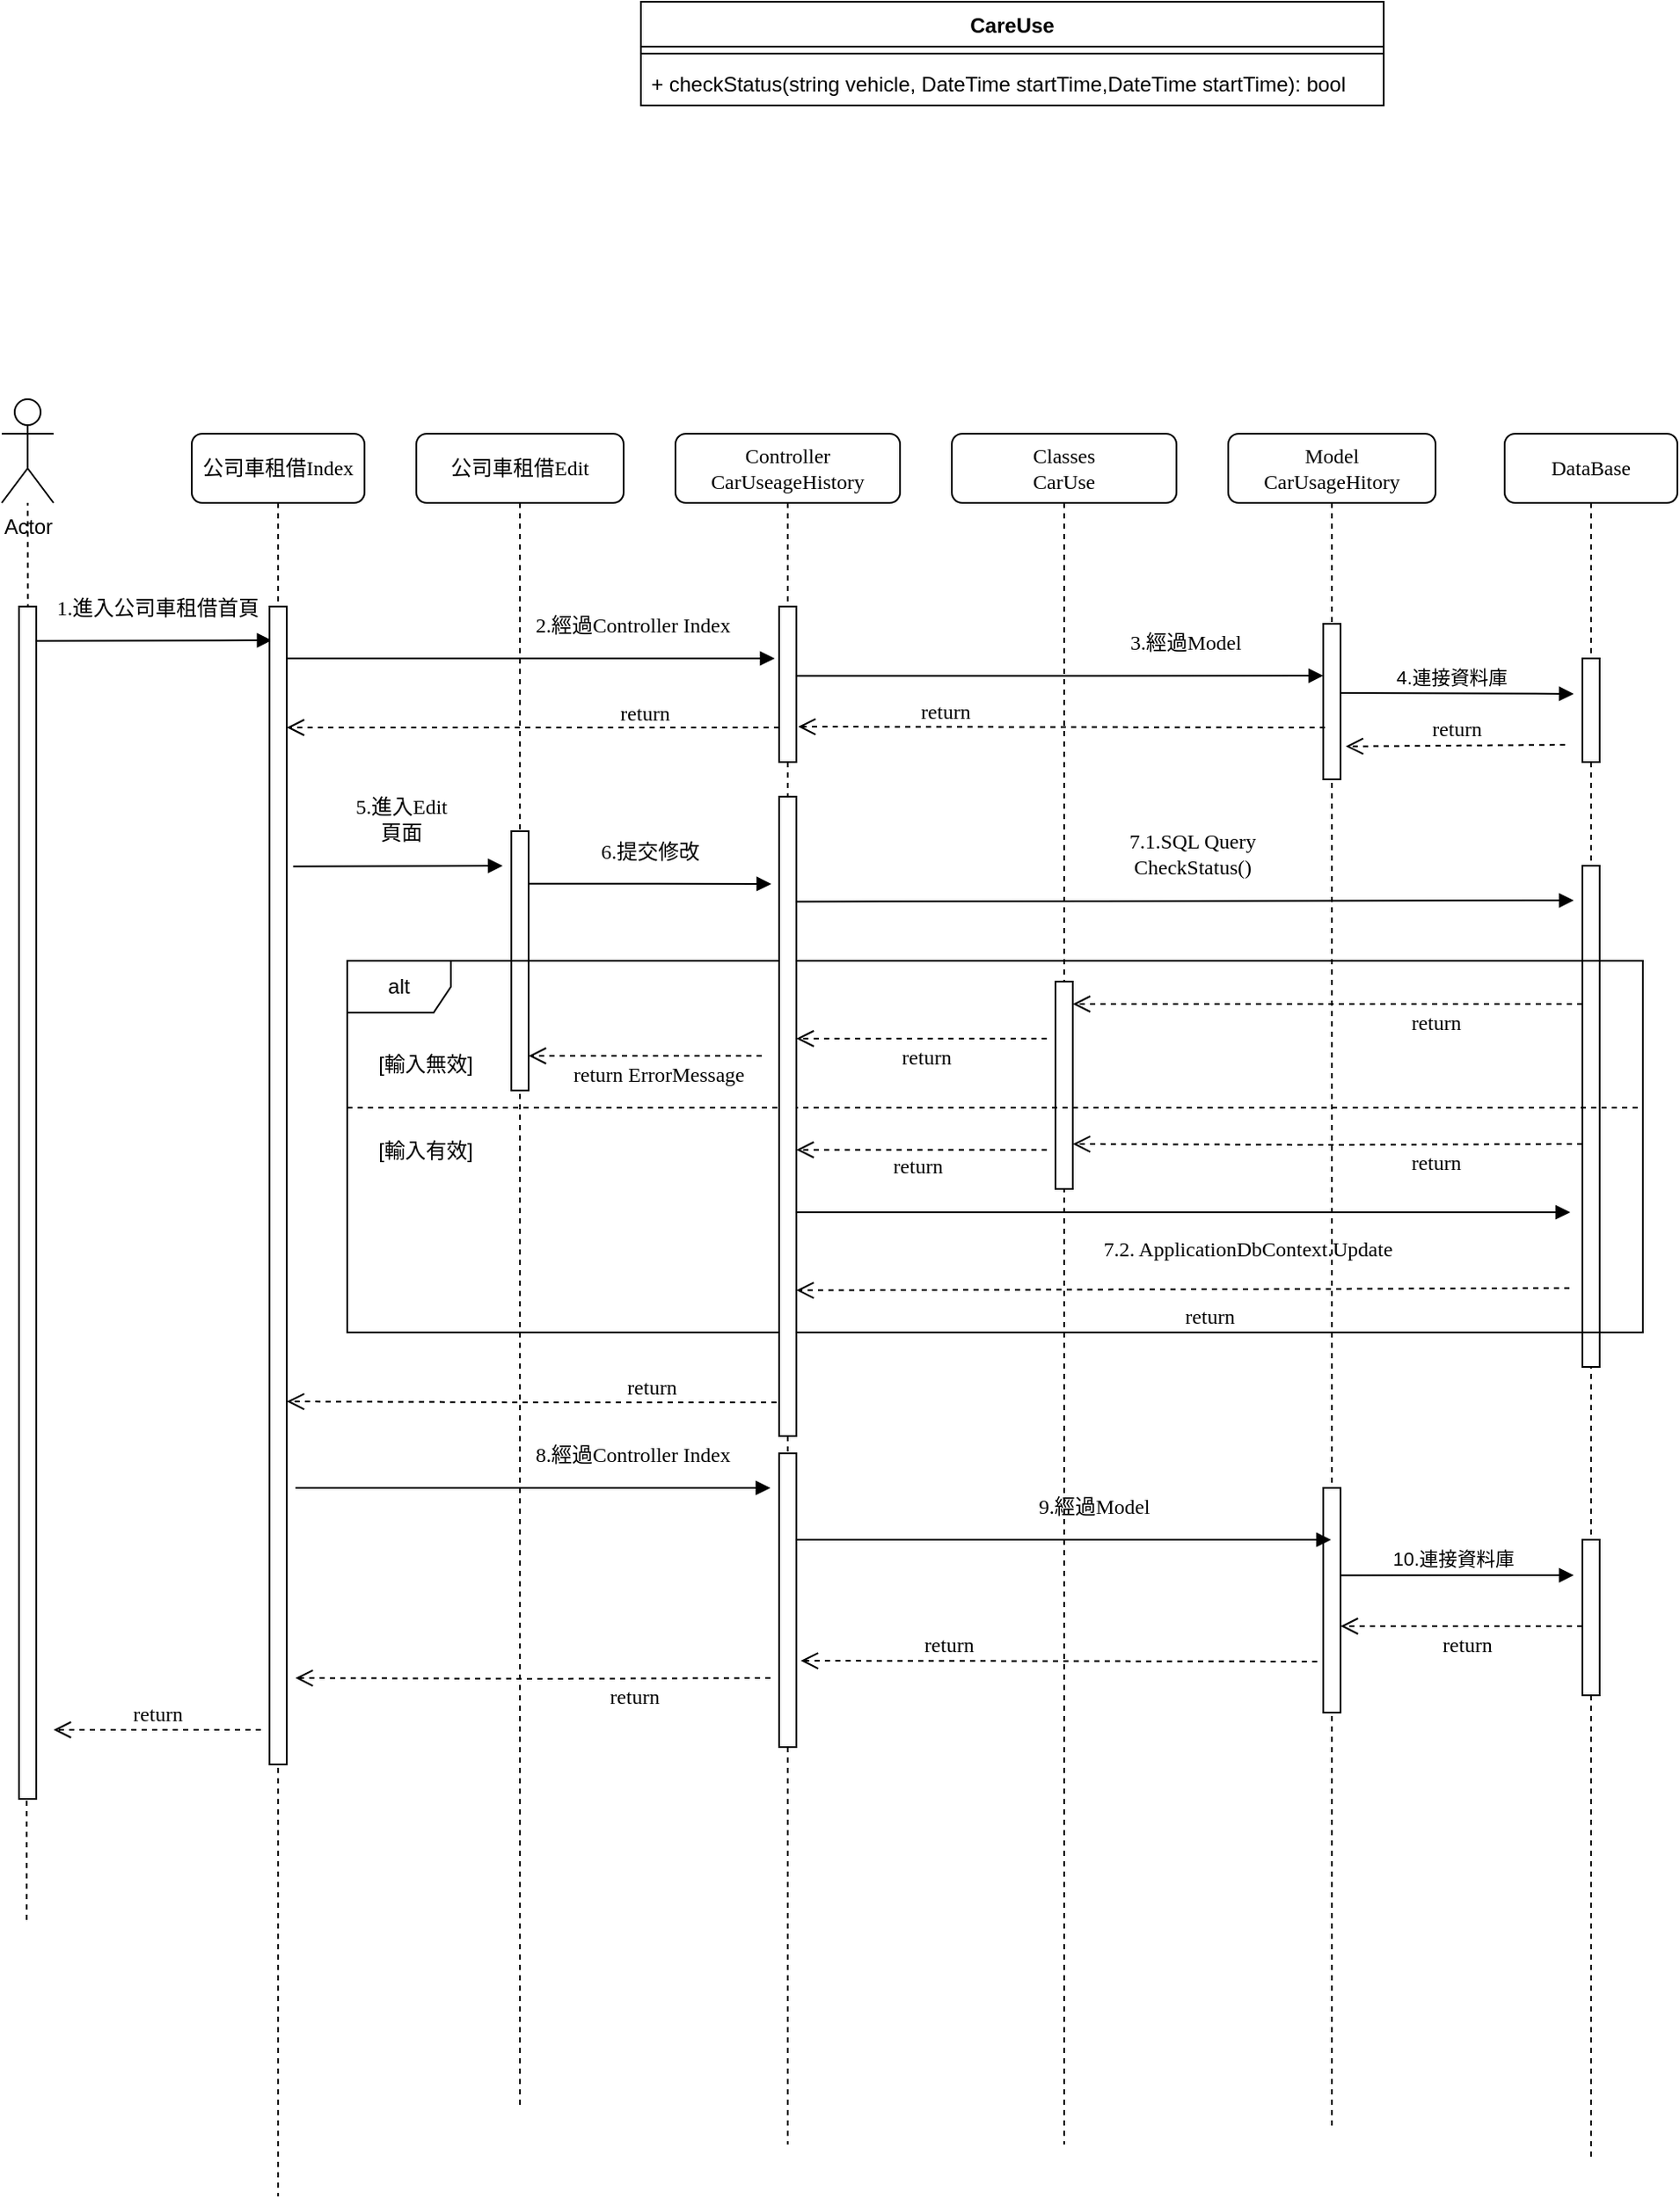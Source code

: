 <mxfile version="21.5.2" type="github">
  <diagram name="第1頁" id="OlODXsAz0My1lcviEtLB">
    <mxGraphModel dx="1050" dy="625" grid="1" gridSize="10" guides="1" tooltips="1" connect="1" arrows="1" fold="1" page="1" pageScale="1" pageWidth="1169" pageHeight="827" math="0" shadow="0">
      <root>
        <mxCell id="0" />
        <mxCell id="1" parent="0" />
        <mxCell id="F7qLGNUlQ6AjM7JBpMWR-1" value="DataBase" style="shape=umlLifeline;perimeter=lifelinePerimeter;whiteSpace=wrap;html=1;container=1;collapsible=0;recursiveResize=0;outlineConnect=0;rounded=1;shadow=0;comic=0;labelBackgroundColor=none;strokeWidth=1;fontFamily=Verdana;fontSize=12;align=center;" parent="1" vertex="1">
          <mxGeometry x="1000" y="390" width="100" height="1000" as="geometry" />
        </mxCell>
        <mxCell id="F7qLGNUlQ6AjM7JBpMWR-2" value="" style="html=1;points=[];perimeter=orthogonalPerimeter;rounded=0;shadow=0;comic=0;labelBackgroundColor=none;strokeColor=#000000;strokeWidth=1;fillColor=#FFFFFF;fontFamily=Verdana;fontSize=12;fontColor=#000000;align=center;" parent="F7qLGNUlQ6AjM7JBpMWR-1" vertex="1">
          <mxGeometry x="45" y="130" width="10" height="60" as="geometry" />
        </mxCell>
        <mxCell id="F7qLGNUlQ6AjM7JBpMWR-3" value="return" style="html=1;verticalAlign=bottom;endArrow=open;dashed=1;endSize=8;labelBackgroundColor=none;fontFamily=Verdana;fontSize=12;entryX=1.303;entryY=0.788;entryDx=0;entryDy=0;entryPerimeter=0;" parent="F7qLGNUlQ6AjM7JBpMWR-1" target="F7qLGNUlQ6AjM7JBpMWR-11" edge="1">
          <mxGeometry relative="1" as="geometry">
            <mxPoint x="-105" y="180" as="targetPoint" />
            <mxPoint x="35" y="180" as="sourcePoint" />
            <mxPoint as="offset" />
          </mxGeometry>
        </mxCell>
        <mxCell id="F7qLGNUlQ6AjM7JBpMWR-4" value="" style="html=1;points=[];perimeter=orthogonalPerimeter;rounded=0;shadow=0;comic=0;labelBackgroundColor=none;strokeColor=#000000;strokeWidth=1;fillColor=#FFFFFF;fontFamily=Verdana;fontSize=12;fontColor=#000000;align=center;" parent="F7qLGNUlQ6AjM7JBpMWR-1" vertex="1">
          <mxGeometry x="45" y="250" width="10" height="290" as="geometry" />
        </mxCell>
        <mxCell id="F7qLGNUlQ6AjM7JBpMWR-5" value="" style="html=1;points=[];perimeter=orthogonalPerimeter;rounded=0;shadow=0;comic=0;labelBackgroundColor=none;strokeWidth=1;fontFamily=Verdana;fontSize=12;align=center;" parent="F7qLGNUlQ6AjM7JBpMWR-1" vertex="1">
          <mxGeometry x="45" y="640" width="10" height="90" as="geometry" />
        </mxCell>
        <mxCell id="F7qLGNUlQ6AjM7JBpMWR-6" value="1.進入公司車租借首頁" style="html=1;verticalAlign=bottom;endArrow=block;labelBackgroundColor=none;fontFamily=Verdana;fontSize=12;edgeStyle=elbowEdgeStyle;elbow=vertical;exitX=1.32;exitY=0.127;exitDx=0;exitDy=0;exitPerimeter=0;" parent="1" edge="1">
          <mxGeometry x="0.025" y="10" relative="1" as="geometry">
            <mxPoint x="150.0" y="509.85" as="sourcePoint" />
            <mxPoint x="286.3" y="509.5" as="targetPoint" />
            <mxPoint as="offset" />
          </mxGeometry>
        </mxCell>
        <mxCell id="F7qLGNUlQ6AjM7JBpMWR-7" value="Actor" style="shape=umlActor;verticalLabelPosition=bottom;verticalAlign=top;html=1;outlineConnect=0;" parent="1" vertex="1">
          <mxGeometry x="130" y="370" width="30" height="60" as="geometry" />
        </mxCell>
        <mxCell id="F7qLGNUlQ6AjM7JBpMWR-8" value="Model&lt;br&gt;CarUsageHitory" style="shape=umlLifeline;perimeter=lifelinePerimeter;whiteSpace=wrap;html=1;container=1;collapsible=0;recursiveResize=0;outlineConnect=0;rounded=1;shadow=0;comic=0;labelBackgroundColor=none;strokeWidth=1;fontFamily=Verdana;fontSize=12;align=center;" parent="1" vertex="1">
          <mxGeometry x="840" y="390" width="120" height="980" as="geometry" />
        </mxCell>
        <mxCell id="F7qLGNUlQ6AjM7JBpMWR-9" value="" style="html=1;verticalAlign=bottom;endArrow=block;labelBackgroundColor=none;fontFamily=Verdana;fontSize=12;edgeStyle=elbowEdgeStyle;elbow=vertical;exitX=0.9;exitY=0.237;exitDx=0;exitDy=0;exitPerimeter=0;" parent="F7qLGNUlQ6AjM7JBpMWR-8" edge="1">
          <mxGeometry relative="1" as="geometry">
            <mxPoint x="65" y="150" as="sourcePoint" />
            <mxPoint x="200" y="151" as="targetPoint" />
          </mxGeometry>
        </mxCell>
        <mxCell id="F7qLGNUlQ6AjM7JBpMWR-10" value="4.連接資料庫" style="edgeLabel;html=1;align=center;verticalAlign=middle;resizable=0;points=[];" parent="F7qLGNUlQ6AjM7JBpMWR-9" vertex="1" connectable="0">
          <mxGeometry x="-0.049" y="2" relative="1" as="geometry">
            <mxPoint y="-8" as="offset" />
          </mxGeometry>
        </mxCell>
        <mxCell id="F7qLGNUlQ6AjM7JBpMWR-11" value="" style="html=1;points=[];perimeter=orthogonalPerimeter;rounded=0;shadow=0;comic=0;labelBackgroundColor=none;strokeWidth=1;fontFamily=Verdana;fontSize=12;align=center;" parent="F7qLGNUlQ6AjM7JBpMWR-8" vertex="1">
          <mxGeometry x="55" y="110" width="10" height="90" as="geometry" />
        </mxCell>
        <mxCell id="F7qLGNUlQ6AjM7JBpMWR-16" value="" style="endArrow=none;dashed=1;html=1;rounded=0;exitX=0.52;exitY=0.011;exitDx=0;exitDy=0;exitPerimeter=0;" parent="1" source="F7qLGNUlQ6AjM7JBpMWR-61" target="F7qLGNUlQ6AjM7JBpMWR-7" edge="1">
          <mxGeometry width="50" height="50" relative="1" as="geometry">
            <mxPoint x="140" y="490" as="sourcePoint" />
            <mxPoint x="143" y="440" as="targetPoint" />
          </mxGeometry>
        </mxCell>
        <mxCell id="F7qLGNUlQ6AjM7JBpMWR-22" value="公司車租借Edit" style="shape=umlLifeline;perimeter=lifelinePerimeter;whiteSpace=wrap;html=1;container=1;collapsible=0;recursiveResize=0;outlineConnect=0;rounded=1;shadow=0;comic=0;labelBackgroundColor=none;strokeWidth=1;fontFamily=Verdana;fontSize=12;align=center;" parent="1" vertex="1">
          <mxGeometry x="370" y="390" width="120" height="970" as="geometry" />
        </mxCell>
        <mxCell id="F7qLGNUlQ6AjM7JBpMWR-30" value="6.提交修改" style="html=1;verticalAlign=bottom;endArrow=block;labelBackgroundColor=none;fontFamily=Verdana;fontSize=12;edgeStyle=elbowEdgeStyle;elbow=vertical;exitX=1.32;exitY=0.127;exitDx=0;exitDy=0;exitPerimeter=0;" parent="F7qLGNUlQ6AjM7JBpMWR-22" edge="1">
          <mxGeometry x="0.025" y="10" relative="1" as="geometry">
            <mxPoint x="61.0" y="260.35" as="sourcePoint" />
            <mxPoint x="205.5" y="260.882" as="targetPoint" />
            <mxPoint as="offset" />
          </mxGeometry>
        </mxCell>
        <mxCell id="F7qLGNUlQ6AjM7JBpMWR-57" value="return" style="html=1;verticalAlign=bottom;endArrow=open;dashed=1;endSize=8;labelBackgroundColor=none;fontFamily=Verdana;fontSize=12;" parent="F7qLGNUlQ6AjM7JBpMWR-22" source="F7qLGNUlQ6AjM7JBpMWR-17" edge="1">
          <mxGeometry x="-0.455" relative="1" as="geometry">
            <mxPoint x="-75" y="560" as="targetPoint" />
            <mxPoint x="200" y="560" as="sourcePoint" />
            <mxPoint as="offset" />
            <Array as="points">
              <mxPoint x="70" y="560.5" />
            </Array>
          </mxGeometry>
        </mxCell>
        <mxCell id="F7qLGNUlQ6AjM7JBpMWR-28" value="" style="html=1;points=[];perimeter=orthogonalPerimeter;rounded=0;shadow=0;comic=0;labelBackgroundColor=none;strokeWidth=1;fontFamily=Verdana;fontSize=12;align=center;" parent="1" vertex="1">
          <mxGeometry x="425" y="620" width="10" height="150" as="geometry" />
        </mxCell>
        <mxCell id="F7qLGNUlQ6AjM7JBpMWR-29" value="5.進入Edit&lt;br&gt;頁面" style="html=1;verticalAlign=bottom;endArrow=block;labelBackgroundColor=none;fontFamily=Verdana;fontSize=12;edgeStyle=elbowEdgeStyle;elbow=vertical;exitX=1.32;exitY=0.127;exitDx=0;exitDy=0;exitPerimeter=0;" parent="1" edge="1">
          <mxGeometry x="0.025" y="10" relative="1" as="geometry">
            <mxPoint x="298.7" y="640.35" as="sourcePoint" />
            <mxPoint x="420" y="640" as="targetPoint" />
            <mxPoint as="offset" />
          </mxGeometry>
        </mxCell>
        <mxCell id="F7qLGNUlQ6AjM7JBpMWR-31" value="Classes&lt;br&gt;CarUse" style="shape=umlLifeline;perimeter=lifelinePerimeter;whiteSpace=wrap;html=1;container=1;collapsible=0;recursiveResize=0;outlineConnect=0;rounded=1;shadow=0;comic=0;labelBackgroundColor=none;strokeWidth=1;fontFamily=Verdana;fontSize=12;align=center;" parent="1" vertex="1">
          <mxGeometry x="680" y="390" width="130" height="990" as="geometry" />
        </mxCell>
        <mxCell id="F7qLGNUlQ6AjM7JBpMWR-34" value="return" style="html=1;verticalAlign=bottom;endArrow=open;dashed=1;endSize=8;labelBackgroundColor=none;fontFamily=Verdana;fontSize=12;" parent="F7qLGNUlQ6AjM7JBpMWR-31" edge="1">
          <mxGeometry x="0.443" relative="1" as="geometry">
            <mxPoint x="-87.5" y="710" as="targetPoint" />
            <mxPoint x="217.5" y="710.5" as="sourcePoint" />
            <mxPoint as="offset" />
          </mxGeometry>
        </mxCell>
        <mxCell id="F7qLGNUlQ6AjM7JBpMWR-21" value="7.1.SQL Query&lt;br&gt;CheckStatus()" style="html=1;verticalAlign=bottom;endArrow=block;labelBackgroundColor=none;fontFamily=Verdana;fontSize=12;edgeStyle=elbowEdgeStyle;elbow=vertical;exitX=1.32;exitY=0.127;exitDx=0;exitDy=0;exitPerimeter=0;" parent="F7qLGNUlQ6AjM7JBpMWR-31" edge="1">
          <mxGeometry x="0.018" y="10" relative="1" as="geometry">
            <mxPoint x="-90" y="270.72" as="sourcePoint" />
            <mxPoint x="360" y="270" as="targetPoint" />
            <mxPoint as="offset" />
            <Array as="points">
              <mxPoint x="-75" y="270" />
            </Array>
          </mxGeometry>
        </mxCell>
        <mxCell id="F7qLGNUlQ6AjM7JBpMWR-62" value="" style="html=1;points=[];perimeter=orthogonalPerimeter;rounded=0;shadow=0;comic=0;labelBackgroundColor=none;strokeWidth=1;fontFamily=Verdana;fontSize=12;align=center;" parent="F7qLGNUlQ6AjM7JBpMWR-31" vertex="1">
          <mxGeometry x="60" y="317" width="10" height="120" as="geometry" />
        </mxCell>
        <mxCell id="F7qLGNUlQ6AjM7JBpMWR-12" value="" style="html=1;points=[];perimeter=orthogonalPerimeter;rounded=0;shadow=0;comic=0;labelBackgroundColor=none;strokeWidth=1;fontFamily=Verdana;fontSize=12;align=center;" parent="F7qLGNUlQ6AjM7JBpMWR-31" vertex="1">
          <mxGeometry x="215" y="610" width="10" height="130" as="geometry" />
        </mxCell>
        <mxCell id="F7qLGNUlQ6AjM7JBpMWR-36" value="return" style="html=1;verticalAlign=bottom;endArrow=open;dashed=1;endSize=8;labelBackgroundColor=none;fontFamily=Verdana;fontSize=12;" parent="1" edge="1">
          <mxGeometry x="0.443" relative="1" as="geometry">
            <mxPoint x="591" y="559.5" as="targetPoint" />
            <mxPoint x="896" y="560" as="sourcePoint" />
            <mxPoint as="offset" />
          </mxGeometry>
        </mxCell>
        <mxCell id="F7qLGNUlQ6AjM7JBpMWR-38" value="alt" style="shape=umlFrame;whiteSpace=wrap;html=1;pointerEvents=0;" parent="1" vertex="1">
          <mxGeometry x="330" y="695" width="750" height="215" as="geometry" />
        </mxCell>
        <mxCell id="F7qLGNUlQ6AjM7JBpMWR-39" value="" style="endArrow=none;dashed=1;html=1;rounded=0;exitX=0.001;exitY=0.494;exitDx=0;exitDy=0;exitPerimeter=0;" parent="1" edge="1">
          <mxGeometry width="50" height="50" relative="1" as="geometry">
            <mxPoint x="330.0" y="780.0" as="sourcePoint" />
            <mxPoint x="1080" y="780" as="targetPoint" />
          </mxGeometry>
        </mxCell>
        <mxCell id="F7qLGNUlQ6AjM7JBpMWR-40" value="[輸入無效]" style="text;html=1;align=center;verticalAlign=middle;resizable=0;points=[];autosize=1;strokeColor=none;fillColor=none;" parent="1" vertex="1">
          <mxGeometry x="335" y="740" width="80" height="30" as="geometry" />
        </mxCell>
        <mxCell id="F7qLGNUlQ6AjM7JBpMWR-41" value="[輸入有效]" style="text;html=1;align=center;verticalAlign=middle;resizable=0;points=[];autosize=1;strokeColor=none;fillColor=none;" parent="1" vertex="1">
          <mxGeometry x="335" y="790" width="80" height="30" as="geometry" />
        </mxCell>
        <mxCell id="F7qLGNUlQ6AjM7JBpMWR-42" value="return" style="html=1;verticalAlign=bottom;endArrow=open;dashed=1;endSize=8;labelBackgroundColor=none;fontFamily=Verdana;fontSize=12;" parent="1" edge="1">
          <mxGeometry x="-0.424" y="20" relative="1" as="geometry">
            <mxPoint x="750" y="720" as="targetPoint" />
            <mxPoint x="1045" y="720" as="sourcePoint" />
            <mxPoint as="offset" />
          </mxGeometry>
        </mxCell>
        <mxCell id="F7qLGNUlQ6AjM7JBpMWR-43" value="return" style="html=1;verticalAlign=bottom;endArrow=open;dashed=1;endSize=8;labelBackgroundColor=none;fontFamily=Verdana;fontSize=12;" parent="1" edge="1">
          <mxGeometry x="-0.035" y="20" relative="1" as="geometry">
            <mxPoint x="590" y="740" as="targetPoint" />
            <mxPoint x="735" y="740" as="sourcePoint" />
            <mxPoint as="offset" />
          </mxGeometry>
        </mxCell>
        <mxCell id="F7qLGNUlQ6AjM7JBpMWR-44" value="return ErrorMessage" style="html=1;verticalAlign=bottom;endArrow=open;dashed=1;endSize=8;labelBackgroundColor=none;fontFamily=Verdana;fontSize=12;" parent="1" edge="1">
          <mxGeometry x="-0.111" y="20" relative="1" as="geometry">
            <mxPoint x="435" y="750" as="targetPoint" />
            <mxPoint x="570" y="750" as="sourcePoint" />
            <mxPoint as="offset" />
          </mxGeometry>
        </mxCell>
        <mxCell id="F7qLGNUlQ6AjM7JBpMWR-45" value="return" style="html=1;verticalAlign=bottom;endArrow=open;dashed=1;endSize=8;labelBackgroundColor=none;fontFamily=Verdana;fontSize=12;" parent="1" edge="1">
          <mxGeometry x="-0.424" y="20" relative="1" as="geometry">
            <mxPoint x="750" y="801" as="targetPoint" />
            <mxPoint x="1045" y="801" as="sourcePoint" />
            <mxPoint as="offset" />
            <Array as="points">
              <mxPoint x="895" y="801.5" />
            </Array>
          </mxGeometry>
        </mxCell>
        <mxCell id="F7qLGNUlQ6AjM7JBpMWR-46" value="return" style="html=1;verticalAlign=bottom;endArrow=open;dashed=1;endSize=8;labelBackgroundColor=none;fontFamily=Verdana;fontSize=12;" parent="1" edge="1">
          <mxGeometry x="0.035" y="19" relative="1" as="geometry">
            <mxPoint x="590" y="804.38" as="targetPoint" />
            <mxPoint x="735" y="804.38" as="sourcePoint" />
            <mxPoint as="offset" />
          </mxGeometry>
        </mxCell>
        <mxCell id="F7qLGNUlQ6AjM7JBpMWR-48" value="7.2. ApplicationDbContext.Update" style="html=1;verticalAlign=bottom;endArrow=block;labelBackgroundColor=none;fontFamily=Verdana;fontSize=12;edgeStyle=elbowEdgeStyle;elbow=vertical;exitX=0.994;exitY=0.653;exitDx=0;exitDy=0;exitPerimeter=0;" parent="1" edge="1">
          <mxGeometry x="0.165" y="-30" relative="1" as="geometry">
            <mxPoint x="589.94" y="840.45" as="sourcePoint" />
            <mxPoint x="1038" y="840.29" as="targetPoint" />
            <mxPoint as="offset" />
          </mxGeometry>
        </mxCell>
        <mxCell id="F7qLGNUlQ6AjM7JBpMWR-49" value="公司車租借Index" style="shape=umlLifeline;perimeter=lifelinePerimeter;whiteSpace=wrap;html=1;container=1;collapsible=0;recursiveResize=0;outlineConnect=0;rounded=1;shadow=0;comic=0;labelBackgroundColor=none;strokeWidth=1;fontFamily=Verdana;fontSize=12;align=center;" parent="1" vertex="1">
          <mxGeometry x="240" y="390" width="100" height="1020" as="geometry" />
        </mxCell>
        <mxCell id="F7qLGNUlQ6AjM7JBpMWR-50" value="2.經過Controller Index" style="html=1;verticalAlign=bottom;endArrow=block;labelBackgroundColor=none;fontFamily=Verdana;fontSize=12;edgeStyle=elbowEdgeStyle;elbow=vertical;entryX=-0.253;entryY=0.333;entryDx=0;entryDy=0;entryPerimeter=0;" parent="F7qLGNUlQ6AjM7JBpMWR-49" target="F7qLGNUlQ6AjM7JBpMWR-19" edge="1">
          <mxGeometry x="0.417" y="10" relative="1" as="geometry">
            <mxPoint x="55" y="130" as="sourcePoint" />
            <mxPoint x="330" y="130" as="targetPoint" />
            <mxPoint as="offset" />
          </mxGeometry>
        </mxCell>
        <mxCell id="F7qLGNUlQ6AjM7JBpMWR-51" value="return" style="html=1;verticalAlign=bottom;endArrow=open;dashed=1;endSize=8;labelBackgroundColor=none;fontFamily=Verdana;fontSize=12;" parent="F7qLGNUlQ6AjM7JBpMWR-49" edge="1">
          <mxGeometry x="-0.451" y="1" relative="1" as="geometry">
            <mxPoint x="55" y="170" as="targetPoint" />
            <mxPoint x="340" y="170" as="sourcePoint" />
            <mxPoint as="offset" />
          </mxGeometry>
        </mxCell>
        <mxCell id="F7qLGNUlQ6AjM7JBpMWR-53" value="" style="html=1;points=[];perimeter=orthogonalPerimeter;rounded=0;shadow=0;comic=0;labelBackgroundColor=none;strokeWidth=1;fontFamily=Verdana;fontSize=12;align=center;" parent="F7qLGNUlQ6AjM7JBpMWR-49" vertex="1">
          <mxGeometry x="45" y="100" width="10" height="670" as="geometry" />
        </mxCell>
        <mxCell id="F7qLGNUlQ6AjM7JBpMWR-56" value="8.經過Controller Index" style="html=1;verticalAlign=bottom;endArrow=block;labelBackgroundColor=none;fontFamily=Verdana;fontSize=12;edgeStyle=elbowEdgeStyle;elbow=vertical;" parent="1" edge="1">
          <mxGeometry x="0.417" y="10" relative="1" as="geometry">
            <mxPoint x="300" y="1000.0" as="sourcePoint" />
            <mxPoint x="575" y="1000.0" as="targetPoint" />
            <mxPoint as="offset" />
          </mxGeometry>
        </mxCell>
        <mxCell id="F7qLGNUlQ6AjM7JBpMWR-58" value="return" style="html=1;verticalAlign=bottom;endArrow=open;dashed=1;endSize=8;labelBackgroundColor=none;fontFamily=Verdana;fontSize=12;entryX=1;entryY=0.738;entryDx=0;entryDy=0;entryPerimeter=0;" parent="1" edge="1">
          <mxGeometry x="-0.072" y="25" relative="1" as="geometry">
            <mxPoint x="590" y="885.68" as="targetPoint" />
            <mxPoint x="1037.5" y="884.32" as="sourcePoint" />
            <mxPoint x="-1" as="offset" />
            <Array as="points">
              <mxPoint x="907.5" y="884.82" />
            </Array>
          </mxGeometry>
        </mxCell>
        <mxCell id="F7qLGNUlQ6AjM7JBpMWR-60" value="" style="endArrow=none;dashed=1;html=1;rounded=0;exitX=0.52;exitY=0.011;exitDx=0;exitDy=0;exitPerimeter=0;" parent="1" edge="1">
          <mxGeometry width="50" height="50" relative="1" as="geometry">
            <mxPoint x="144.41" y="1250" as="sourcePoint" />
            <mxPoint x="144.41" y="1180" as="targetPoint" />
          </mxGeometry>
        </mxCell>
        <mxCell id="F7qLGNUlQ6AjM7JBpMWR-61" value="" style="html=1;points=[];perimeter=orthogonalPerimeter;rounded=0;shadow=0;comic=0;labelBackgroundColor=none;strokeWidth=1;fontFamily=Verdana;fontSize=12;align=center;" parent="1" vertex="1">
          <mxGeometry x="140" y="490" width="10" height="690" as="geometry" />
        </mxCell>
        <mxCell id="F7qLGNUlQ6AjM7JBpMWR-17" value="Controller&lt;br&gt;CarUseageHistory" style="shape=umlLifeline;perimeter=lifelinePerimeter;whiteSpace=wrap;html=1;container=1;collapsible=0;recursiveResize=0;outlineConnect=0;rounded=1;shadow=0;comic=0;labelBackgroundColor=none;strokeWidth=1;fontFamily=Verdana;fontSize=12;align=center;" parent="1" vertex="1">
          <mxGeometry x="520" y="390" width="130" height="990" as="geometry" />
        </mxCell>
        <mxCell id="F7qLGNUlQ6AjM7JBpMWR-18" value="3.經過Model" style="html=1;verticalAlign=bottom;endArrow=block;labelBackgroundColor=none;fontFamily=Verdana;fontSize=12;edgeStyle=elbowEdgeStyle;elbow=vertical;exitX=1.121;exitY=0.358;exitDx=0;exitDy=0;exitPerimeter=0;" parent="F7qLGNUlQ6AjM7JBpMWR-17" edge="1">
          <mxGeometry x="0.477" y="10" relative="1" as="geometry">
            <mxPoint x="70" y="140.18" as="sourcePoint" />
            <mxPoint x="375" y="140" as="targetPoint" />
            <Array as="points" />
            <mxPoint as="offset" />
          </mxGeometry>
        </mxCell>
        <mxCell id="F7qLGNUlQ6AjM7JBpMWR-19" value="" style="html=1;points=[];perimeter=orthogonalPerimeter;rounded=0;shadow=0;comic=0;labelBackgroundColor=none;strokeWidth=1;fontFamily=Verdana;fontSize=12;align=center;" parent="F7qLGNUlQ6AjM7JBpMWR-17" vertex="1">
          <mxGeometry x="60" y="100" width="10" height="90" as="geometry" />
        </mxCell>
        <mxCell id="F7qLGNUlQ6AjM7JBpMWR-20" value="" style="html=1;points=[];perimeter=orthogonalPerimeter;rounded=0;shadow=0;comic=0;labelBackgroundColor=none;strokeWidth=1;fontFamily=Verdana;fontSize=12;align=center;" parent="F7qLGNUlQ6AjM7JBpMWR-17" vertex="1">
          <mxGeometry x="60" y="210" width="10" height="370" as="geometry" />
        </mxCell>
        <mxCell id="F7qLGNUlQ6AjM7JBpMWR-54" value="9.經過Model" style="html=1;verticalAlign=bottom;endArrow=block;labelBackgroundColor=none;fontFamily=Verdana;fontSize=12;edgeStyle=elbowEdgeStyle;elbow=vertical;" parent="F7qLGNUlQ6AjM7JBpMWR-17" target="F7qLGNUlQ6AjM7JBpMWR-8" edge="1">
          <mxGeometry x="0.475" y="10" relative="1" as="geometry">
            <mxPoint x="275" y="640" as="sourcePoint" />
            <mxPoint x="275" y="640" as="targetPoint" />
            <Array as="points">
              <mxPoint x="65" y="640" />
              <mxPoint x="75" y="710" />
            </Array>
            <mxPoint as="offset" />
          </mxGeometry>
        </mxCell>
        <mxCell id="F7qLGNUlQ6AjM7JBpMWR-55" value="return" style="html=1;verticalAlign=bottom;endArrow=open;dashed=1;endSize=8;labelBackgroundColor=none;fontFamily=Verdana;fontSize=12;" parent="F7qLGNUlQ6AjM7JBpMWR-17" edge="1">
          <mxGeometry x="-0.424" y="20" relative="1" as="geometry">
            <mxPoint x="-220" y="720" as="targetPoint" />
            <mxPoint x="55" y="720" as="sourcePoint" />
            <mxPoint as="offset" />
            <Array as="points">
              <mxPoint x="-75" y="720.5" />
            </Array>
          </mxGeometry>
        </mxCell>
        <mxCell id="F7qLGNUlQ6AjM7JBpMWR-65" value="" style="html=1;points=[];perimeter=orthogonalPerimeter;rounded=0;shadow=0;comic=0;labelBackgroundColor=none;strokeWidth=1;fontFamily=Verdana;fontSize=12;align=center;" parent="F7qLGNUlQ6AjM7JBpMWR-17" vertex="1">
          <mxGeometry x="60" y="590" width="10" height="170" as="geometry" />
        </mxCell>
        <mxCell id="F7qLGNUlQ6AjM7JBpMWR-14" value="" style="html=1;verticalAlign=bottom;endArrow=block;labelBackgroundColor=none;fontFamily=Verdana;fontSize=12;edgeStyle=elbowEdgeStyle;elbow=vertical;" parent="1" edge="1">
          <mxGeometry relative="1" as="geometry">
            <mxPoint x="905" y="1050.58" as="sourcePoint" />
            <mxPoint x="1040" y="1050.58" as="targetPoint" />
          </mxGeometry>
        </mxCell>
        <mxCell id="F7qLGNUlQ6AjM7JBpMWR-15" value="10.連接資料庫" style="edgeLabel;html=1;align=center;verticalAlign=middle;resizable=0;points=[];" parent="F7qLGNUlQ6AjM7JBpMWR-14" vertex="1" connectable="0">
          <mxGeometry x="-0.049" y="2" relative="1" as="geometry">
            <mxPoint y="-8" as="offset" />
          </mxGeometry>
        </mxCell>
        <mxCell id="F7qLGNUlQ6AjM7JBpMWR-13" value="return" style="html=1;verticalAlign=bottom;endArrow=open;dashed=1;endSize=8;labelBackgroundColor=none;fontFamily=Verdana;fontSize=12;" parent="1" edge="1">
          <mxGeometry x="-0.035" y="20" relative="1" as="geometry">
            <mxPoint x="905" y="1080" as="targetPoint" />
            <mxPoint x="1045" y="1080" as="sourcePoint" />
            <mxPoint as="offset" />
          </mxGeometry>
        </mxCell>
        <mxCell id="F7qLGNUlQ6AjM7JBpMWR-52" value="return" style="html=1;verticalAlign=bottom;endArrow=open;dashed=1;endSize=8;labelBackgroundColor=none;fontFamily=Verdana;fontSize=12;" parent="1" edge="1">
          <mxGeometry relative="1" as="geometry">
            <mxPoint x="160" y="1140" as="targetPoint" />
            <mxPoint x="280" y="1140" as="sourcePoint" />
            <mxPoint as="offset" />
            <Array as="points" />
          </mxGeometry>
        </mxCell>
        <mxCell id="F7qLGNUlQ6AjM7JBpMWR-67" value="CareUse" style="swimlane;fontStyle=1;align=center;verticalAlign=top;childLayout=stackLayout;horizontal=1;startSize=26;horizontalStack=0;resizeParent=1;resizeParentMax=0;resizeLast=0;collapsible=1;marginBottom=0;whiteSpace=wrap;html=1;" parent="1" vertex="1">
          <mxGeometry x="500" y="140" width="430" height="60" as="geometry" />
        </mxCell>
        <mxCell id="F7qLGNUlQ6AjM7JBpMWR-69" value="" style="line;strokeWidth=1;fillColor=none;align=left;verticalAlign=middle;spacingTop=-1;spacingLeft=3;spacingRight=3;rotatable=0;labelPosition=right;points=[];portConstraint=eastwest;strokeColor=inherit;" parent="F7qLGNUlQ6AjM7JBpMWR-67" vertex="1">
          <mxGeometry y="26" width="430" height="8" as="geometry" />
        </mxCell>
        <mxCell id="F7qLGNUlQ6AjM7JBpMWR-70" value="+ checkStatus(string vehicle, DateTime startTime,DateTime startTime): bool" style="text;strokeColor=none;fillColor=none;align=left;verticalAlign=top;spacingLeft=4;spacingRight=4;overflow=hidden;rotatable=0;points=[[0,0.5],[1,0.5]];portConstraint=eastwest;whiteSpace=wrap;html=1;" parent="F7qLGNUlQ6AjM7JBpMWR-67" vertex="1">
          <mxGeometry y="34" width="430" height="26" as="geometry" />
        </mxCell>
      </root>
    </mxGraphModel>
  </diagram>
</mxfile>
